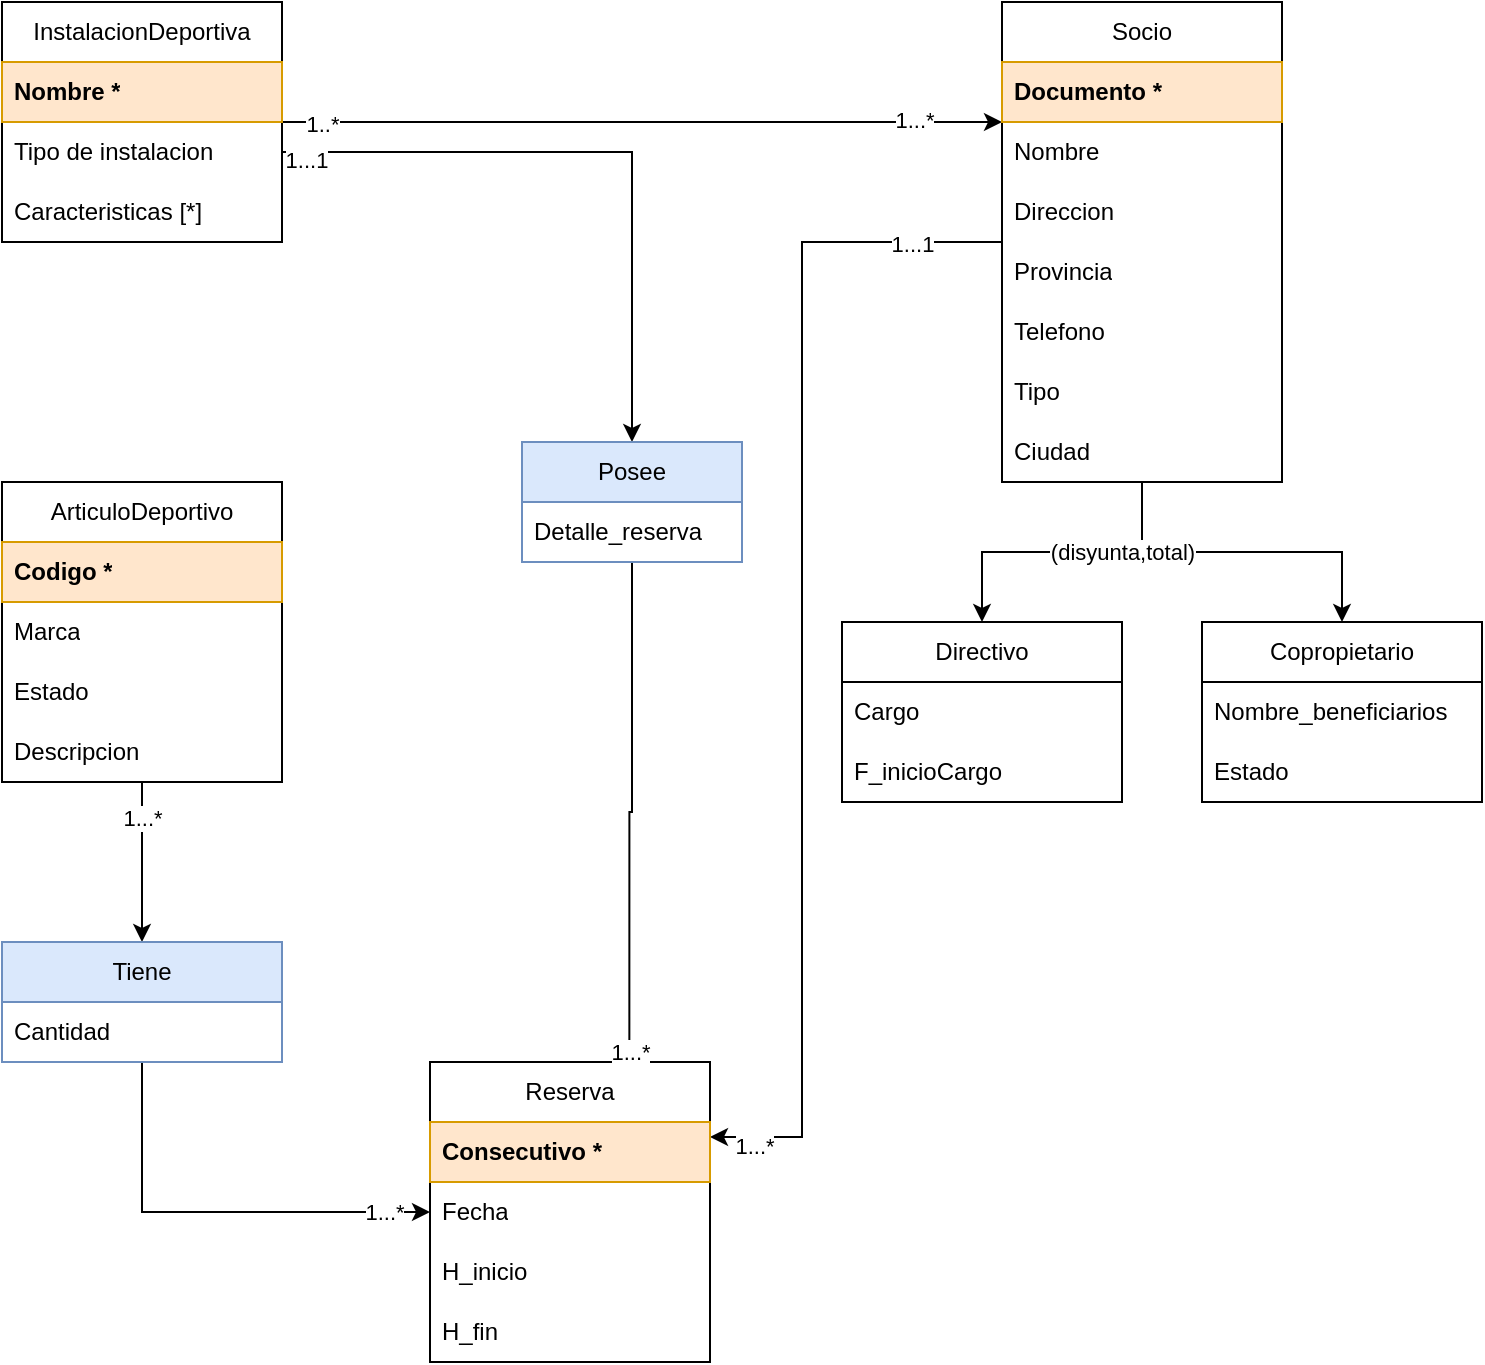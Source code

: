 <mxfile version="21.7.2" type="github">
  <diagram name="Página-1" id="1KBDBjyfihgoMntIa7lL">
    <mxGraphModel dx="348" dy="658" grid="1" gridSize="10" guides="1" tooltips="1" connect="1" arrows="1" fold="1" page="1" pageScale="1" pageWidth="827" pageHeight="1169" math="0" shadow="0">
      <root>
        <mxCell id="0" />
        <mxCell id="1" parent="0" />
        <mxCell id="Hg5Etxp4bnG95L5IKdfi-33" style="edgeStyle=orthogonalEdgeStyle;rounded=0;orthogonalLoop=1;jettySize=auto;html=1;entryX=0;entryY=0.25;entryDx=0;entryDy=0;" edge="1" parent="1" source="Hg5Etxp4bnG95L5IKdfi-1" target="Hg5Etxp4bnG95L5IKdfi-5">
          <mxGeometry relative="1" as="geometry" />
        </mxCell>
        <mxCell id="Hg5Etxp4bnG95L5IKdfi-34" value="1..*" style="edgeLabel;html=1;align=center;verticalAlign=middle;resizable=0;points=[];" vertex="1" connectable="0" parent="Hg5Etxp4bnG95L5IKdfi-33">
          <mxGeometry x="-0.888" y="-1" relative="1" as="geometry">
            <mxPoint as="offset" />
          </mxGeometry>
        </mxCell>
        <mxCell id="Hg5Etxp4bnG95L5IKdfi-35" value="1...*" style="edgeLabel;html=1;align=center;verticalAlign=middle;resizable=0;points=[];" vertex="1" connectable="0" parent="Hg5Etxp4bnG95L5IKdfi-33">
          <mxGeometry x="0.756" y="1" relative="1" as="geometry">
            <mxPoint as="offset" />
          </mxGeometry>
        </mxCell>
        <mxCell id="Hg5Etxp4bnG95L5IKdfi-1" value="InstalacionDeportiva" style="swimlane;fontStyle=0;childLayout=stackLayout;horizontal=1;startSize=30;horizontalStack=0;resizeParent=1;resizeParentMax=0;resizeLast=0;collapsible=1;marginBottom=0;whiteSpace=wrap;html=1;" vertex="1" parent="1">
          <mxGeometry x="60" y="70" width="140" height="120" as="geometry" />
        </mxCell>
        <mxCell id="Hg5Etxp4bnG95L5IKdfi-2" value="Nombre *" style="text;strokeColor=#d79b00;fillColor=#ffe6cc;align=left;verticalAlign=middle;spacingLeft=4;spacingRight=4;overflow=hidden;points=[[0,0.5],[1,0.5]];portConstraint=eastwest;rotatable=0;whiteSpace=wrap;html=1;fontStyle=1" vertex="1" parent="Hg5Etxp4bnG95L5IKdfi-1">
          <mxGeometry y="30" width="140" height="30" as="geometry" />
        </mxCell>
        <mxCell id="Hg5Etxp4bnG95L5IKdfi-3" value="Tipo de instalacion" style="text;strokeColor=none;fillColor=none;align=left;verticalAlign=middle;spacingLeft=4;spacingRight=4;overflow=hidden;points=[[0,0.5],[1,0.5]];portConstraint=eastwest;rotatable=0;whiteSpace=wrap;html=1;" vertex="1" parent="Hg5Etxp4bnG95L5IKdfi-1">
          <mxGeometry y="60" width="140" height="30" as="geometry" />
        </mxCell>
        <mxCell id="Hg5Etxp4bnG95L5IKdfi-4" value="Caracteristicas [*]" style="text;strokeColor=none;fillColor=none;align=left;verticalAlign=middle;spacingLeft=4;spacingRight=4;overflow=hidden;points=[[0,0.5],[1,0.5]];portConstraint=eastwest;rotatable=0;whiteSpace=wrap;html=1;" vertex="1" parent="Hg5Etxp4bnG95L5IKdfi-1">
          <mxGeometry y="90" width="140" height="30" as="geometry" />
        </mxCell>
        <mxCell id="Hg5Etxp4bnG95L5IKdfi-20" style="edgeStyle=orthogonalEdgeStyle;rounded=0;orthogonalLoop=1;jettySize=auto;html=1;entryX=0.5;entryY=0;entryDx=0;entryDy=0;" edge="1" parent="1" source="Hg5Etxp4bnG95L5IKdfi-5" target="Hg5Etxp4bnG95L5IKdfi-13">
          <mxGeometry relative="1" as="geometry" />
        </mxCell>
        <mxCell id="Hg5Etxp4bnG95L5IKdfi-21" value="(disyunta,total)" style="edgeStyle=orthogonalEdgeStyle;rounded=0;orthogonalLoop=1;jettySize=auto;html=1;" edge="1" parent="1" source="Hg5Etxp4bnG95L5IKdfi-5" target="Hg5Etxp4bnG95L5IKdfi-17">
          <mxGeometry x="-0.588" y="-10" relative="1" as="geometry">
            <mxPoint x="-10" y="-10" as="offset" />
          </mxGeometry>
        </mxCell>
        <mxCell id="Hg5Etxp4bnG95L5IKdfi-46" style="edgeStyle=orthogonalEdgeStyle;rounded=0;orthogonalLoop=1;jettySize=auto;html=1;entryX=1;entryY=0.25;entryDx=0;entryDy=0;" edge="1" parent="1" source="Hg5Etxp4bnG95L5IKdfi-5" target="Hg5Etxp4bnG95L5IKdfi-28">
          <mxGeometry relative="1" as="geometry">
            <Array as="points">
              <mxPoint x="460" y="190" />
              <mxPoint x="460" y="638" />
            </Array>
          </mxGeometry>
        </mxCell>
        <mxCell id="Hg5Etxp4bnG95L5IKdfi-47" value="1...*" style="edgeLabel;html=1;align=center;verticalAlign=middle;resizable=0;points=[];" vertex="1" connectable="0" parent="Hg5Etxp4bnG95L5IKdfi-46">
          <mxGeometry x="0.926" y="4" relative="1" as="geometry">
            <mxPoint as="offset" />
          </mxGeometry>
        </mxCell>
        <mxCell id="Hg5Etxp4bnG95L5IKdfi-48" value="1...1" style="edgeLabel;html=1;align=center;verticalAlign=middle;resizable=0;points=[];" vertex="1" connectable="0" parent="Hg5Etxp4bnG95L5IKdfi-46">
          <mxGeometry x="-0.847" y="1" relative="1" as="geometry">
            <mxPoint as="offset" />
          </mxGeometry>
        </mxCell>
        <mxCell id="Hg5Etxp4bnG95L5IKdfi-5" value="Socio" style="swimlane;fontStyle=0;childLayout=stackLayout;horizontal=1;startSize=30;horizontalStack=0;resizeParent=1;resizeParentMax=0;resizeLast=0;collapsible=1;marginBottom=0;whiteSpace=wrap;html=1;" vertex="1" parent="1">
          <mxGeometry x="560" y="70" width="140" height="240" as="geometry" />
        </mxCell>
        <mxCell id="Hg5Etxp4bnG95L5IKdfi-6" value="Documento *" style="text;strokeColor=#d79b00;fillColor=#ffe6cc;align=left;verticalAlign=middle;spacingLeft=4;spacingRight=4;overflow=hidden;points=[[0,0.5],[1,0.5]];portConstraint=eastwest;rotatable=0;whiteSpace=wrap;html=1;fontStyle=1" vertex="1" parent="Hg5Etxp4bnG95L5IKdfi-5">
          <mxGeometry y="30" width="140" height="30" as="geometry" />
        </mxCell>
        <mxCell id="Hg5Etxp4bnG95L5IKdfi-7" value="Nombre" style="text;strokeColor=none;fillColor=none;align=left;verticalAlign=middle;spacingLeft=4;spacingRight=4;overflow=hidden;points=[[0,0.5],[1,0.5]];portConstraint=eastwest;rotatable=0;whiteSpace=wrap;html=1;" vertex="1" parent="Hg5Etxp4bnG95L5IKdfi-5">
          <mxGeometry y="60" width="140" height="30" as="geometry" />
        </mxCell>
        <mxCell id="Hg5Etxp4bnG95L5IKdfi-8" value="Direccion" style="text;strokeColor=none;fillColor=none;align=left;verticalAlign=middle;spacingLeft=4;spacingRight=4;overflow=hidden;points=[[0,0.5],[1,0.5]];portConstraint=eastwest;rotatable=0;whiteSpace=wrap;html=1;" vertex="1" parent="Hg5Etxp4bnG95L5IKdfi-5">
          <mxGeometry y="90" width="140" height="30" as="geometry" />
        </mxCell>
        <mxCell id="Hg5Etxp4bnG95L5IKdfi-10" value="Provincia" style="text;strokeColor=none;fillColor=none;align=left;verticalAlign=middle;spacingLeft=4;spacingRight=4;overflow=hidden;points=[[0,0.5],[1,0.5]];portConstraint=eastwest;rotatable=0;whiteSpace=wrap;html=1;" vertex="1" parent="Hg5Etxp4bnG95L5IKdfi-5">
          <mxGeometry y="120" width="140" height="30" as="geometry" />
        </mxCell>
        <mxCell id="Hg5Etxp4bnG95L5IKdfi-11" value="Telefono" style="text;strokeColor=none;fillColor=none;align=left;verticalAlign=middle;spacingLeft=4;spacingRight=4;overflow=hidden;points=[[0,0.5],[1,0.5]];portConstraint=eastwest;rotatable=0;whiteSpace=wrap;html=1;" vertex="1" parent="Hg5Etxp4bnG95L5IKdfi-5">
          <mxGeometry y="150" width="140" height="30" as="geometry" />
        </mxCell>
        <mxCell id="Hg5Etxp4bnG95L5IKdfi-12" value="Tipo" style="text;strokeColor=none;fillColor=none;align=left;verticalAlign=middle;spacingLeft=4;spacingRight=4;overflow=hidden;points=[[0,0.5],[1,0.5]];portConstraint=eastwest;rotatable=0;whiteSpace=wrap;html=1;" vertex="1" parent="Hg5Etxp4bnG95L5IKdfi-5">
          <mxGeometry y="180" width="140" height="30" as="geometry" />
        </mxCell>
        <mxCell id="Hg5Etxp4bnG95L5IKdfi-9" value="Ciudad" style="text;strokeColor=none;fillColor=none;align=left;verticalAlign=middle;spacingLeft=4;spacingRight=4;overflow=hidden;points=[[0,0.5],[1,0.5]];portConstraint=eastwest;rotatable=0;whiteSpace=wrap;html=1;" vertex="1" parent="Hg5Etxp4bnG95L5IKdfi-5">
          <mxGeometry y="210" width="140" height="30" as="geometry" />
        </mxCell>
        <mxCell id="Hg5Etxp4bnG95L5IKdfi-13" value="Directivo" style="swimlane;fontStyle=0;childLayout=stackLayout;horizontal=1;startSize=30;horizontalStack=0;resizeParent=1;resizeParentMax=0;resizeLast=0;collapsible=1;marginBottom=0;whiteSpace=wrap;html=1;" vertex="1" parent="1">
          <mxGeometry x="480" y="380" width="140" height="90" as="geometry" />
        </mxCell>
        <mxCell id="Hg5Etxp4bnG95L5IKdfi-14" value="Cargo" style="text;strokeColor=none;fillColor=none;align=left;verticalAlign=middle;spacingLeft=4;spacingRight=4;overflow=hidden;points=[[0,0.5],[1,0.5]];portConstraint=eastwest;rotatable=0;whiteSpace=wrap;html=1;" vertex="1" parent="Hg5Etxp4bnG95L5IKdfi-13">
          <mxGeometry y="30" width="140" height="30" as="geometry" />
        </mxCell>
        <mxCell id="Hg5Etxp4bnG95L5IKdfi-15" value="F_inicioCargo" style="text;strokeColor=none;fillColor=none;align=left;verticalAlign=middle;spacingLeft=4;spacingRight=4;overflow=hidden;points=[[0,0.5],[1,0.5]];portConstraint=eastwest;rotatable=0;whiteSpace=wrap;html=1;" vertex="1" parent="Hg5Etxp4bnG95L5IKdfi-13">
          <mxGeometry y="60" width="140" height="30" as="geometry" />
        </mxCell>
        <mxCell id="Hg5Etxp4bnG95L5IKdfi-17" value="Copropietario" style="swimlane;fontStyle=0;childLayout=stackLayout;horizontal=1;startSize=30;horizontalStack=0;resizeParent=1;resizeParentMax=0;resizeLast=0;collapsible=1;marginBottom=0;whiteSpace=wrap;html=1;" vertex="1" parent="1">
          <mxGeometry x="660" y="380" width="140" height="90" as="geometry" />
        </mxCell>
        <mxCell id="Hg5Etxp4bnG95L5IKdfi-18" value="Nombre_beneficiarios" style="text;strokeColor=none;fillColor=none;align=left;verticalAlign=middle;spacingLeft=4;spacingRight=4;overflow=hidden;points=[[0,0.5],[1,0.5]];portConstraint=eastwest;rotatable=0;whiteSpace=wrap;html=1;" vertex="1" parent="Hg5Etxp4bnG95L5IKdfi-17">
          <mxGeometry y="30" width="140" height="30" as="geometry" />
        </mxCell>
        <mxCell id="Hg5Etxp4bnG95L5IKdfi-19" value="Estado" style="text;strokeColor=none;fillColor=none;align=left;verticalAlign=middle;spacingLeft=4;spacingRight=4;overflow=hidden;points=[[0,0.5],[1,0.5]];portConstraint=eastwest;rotatable=0;whiteSpace=wrap;html=1;" vertex="1" parent="Hg5Etxp4bnG95L5IKdfi-17">
          <mxGeometry y="60" width="140" height="30" as="geometry" />
        </mxCell>
        <mxCell id="Hg5Etxp4bnG95L5IKdfi-53" style="edgeStyle=orthogonalEdgeStyle;rounded=0;orthogonalLoop=1;jettySize=auto;html=1;" edge="1" parent="1" source="Hg5Etxp4bnG95L5IKdfi-23" target="Hg5Etxp4bnG95L5IKdfi-49">
          <mxGeometry relative="1" as="geometry" />
        </mxCell>
        <mxCell id="Hg5Etxp4bnG95L5IKdfi-56" value="1...*" style="edgeLabel;html=1;align=center;verticalAlign=middle;resizable=0;points=[];" vertex="1" connectable="0" parent="Hg5Etxp4bnG95L5IKdfi-53">
          <mxGeometry x="-0.554" relative="1" as="geometry">
            <mxPoint as="offset" />
          </mxGeometry>
        </mxCell>
        <mxCell id="Hg5Etxp4bnG95L5IKdfi-23" value="ArticuloDeportivo" style="swimlane;fontStyle=0;childLayout=stackLayout;horizontal=1;startSize=30;horizontalStack=0;resizeParent=1;resizeParentMax=0;resizeLast=0;collapsible=1;marginBottom=0;whiteSpace=wrap;html=1;" vertex="1" parent="1">
          <mxGeometry x="60" y="310" width="140" height="150" as="geometry" />
        </mxCell>
        <mxCell id="Hg5Etxp4bnG95L5IKdfi-24" value="&lt;b&gt;Codigo *&lt;/b&gt;" style="text;strokeColor=#d79b00;fillColor=#ffe6cc;align=left;verticalAlign=middle;spacingLeft=4;spacingRight=4;overflow=hidden;points=[[0,0.5],[1,0.5]];portConstraint=eastwest;rotatable=0;whiteSpace=wrap;html=1;" vertex="1" parent="Hg5Etxp4bnG95L5IKdfi-23">
          <mxGeometry y="30" width="140" height="30" as="geometry" />
        </mxCell>
        <mxCell id="Hg5Etxp4bnG95L5IKdfi-25" value="Marca" style="text;strokeColor=none;fillColor=none;align=left;verticalAlign=middle;spacingLeft=4;spacingRight=4;overflow=hidden;points=[[0,0.5],[1,0.5]];portConstraint=eastwest;rotatable=0;whiteSpace=wrap;html=1;" vertex="1" parent="Hg5Etxp4bnG95L5IKdfi-23">
          <mxGeometry y="60" width="140" height="30" as="geometry" />
        </mxCell>
        <mxCell id="Hg5Etxp4bnG95L5IKdfi-26" value="Estado" style="text;strokeColor=none;fillColor=none;align=left;verticalAlign=middle;spacingLeft=4;spacingRight=4;overflow=hidden;points=[[0,0.5],[1,0.5]];portConstraint=eastwest;rotatable=0;whiteSpace=wrap;html=1;" vertex="1" parent="Hg5Etxp4bnG95L5IKdfi-23">
          <mxGeometry y="90" width="140" height="30" as="geometry" />
        </mxCell>
        <mxCell id="Hg5Etxp4bnG95L5IKdfi-27" value="Descripcion" style="text;strokeColor=none;fillColor=none;align=left;verticalAlign=middle;spacingLeft=4;spacingRight=4;overflow=hidden;points=[[0,0.5],[1,0.5]];portConstraint=eastwest;rotatable=0;whiteSpace=wrap;html=1;" vertex="1" parent="Hg5Etxp4bnG95L5IKdfi-23">
          <mxGeometry y="120" width="140" height="30" as="geometry" />
        </mxCell>
        <mxCell id="Hg5Etxp4bnG95L5IKdfi-28" value="Reserva" style="swimlane;fontStyle=0;childLayout=stackLayout;horizontal=1;startSize=30;horizontalStack=0;resizeParent=1;resizeParentMax=0;resizeLast=0;collapsible=1;marginBottom=0;whiteSpace=wrap;html=1;" vertex="1" parent="1">
          <mxGeometry x="274" y="600" width="140" height="150" as="geometry" />
        </mxCell>
        <mxCell id="Hg5Etxp4bnG95L5IKdfi-29" value="&lt;b&gt;Consecutivo *&lt;/b&gt;" style="text;strokeColor=#d79b00;fillColor=#ffe6cc;align=left;verticalAlign=middle;spacingLeft=4;spacingRight=4;overflow=hidden;points=[[0,0.5],[1,0.5]];portConstraint=eastwest;rotatable=0;whiteSpace=wrap;html=1;" vertex="1" parent="Hg5Etxp4bnG95L5IKdfi-28">
          <mxGeometry y="30" width="140" height="30" as="geometry" />
        </mxCell>
        <mxCell id="Hg5Etxp4bnG95L5IKdfi-30" value="Fecha" style="text;strokeColor=none;fillColor=none;align=left;verticalAlign=middle;spacingLeft=4;spacingRight=4;overflow=hidden;points=[[0,0.5],[1,0.5]];portConstraint=eastwest;rotatable=0;whiteSpace=wrap;html=1;" vertex="1" parent="Hg5Etxp4bnG95L5IKdfi-28">
          <mxGeometry y="60" width="140" height="30" as="geometry" />
        </mxCell>
        <mxCell id="Hg5Etxp4bnG95L5IKdfi-31" value="H_inicio" style="text;strokeColor=none;fillColor=none;align=left;verticalAlign=middle;spacingLeft=4;spacingRight=4;overflow=hidden;points=[[0,0.5],[1,0.5]];portConstraint=eastwest;rotatable=0;whiteSpace=wrap;html=1;" vertex="1" parent="Hg5Etxp4bnG95L5IKdfi-28">
          <mxGeometry y="90" width="140" height="30" as="geometry" />
        </mxCell>
        <mxCell id="Hg5Etxp4bnG95L5IKdfi-32" value="H_fin" style="text;strokeColor=none;fillColor=none;align=left;verticalAlign=middle;spacingLeft=4;spacingRight=4;overflow=hidden;points=[[0,0.5],[1,0.5]];portConstraint=eastwest;rotatable=0;whiteSpace=wrap;html=1;" vertex="1" parent="Hg5Etxp4bnG95L5IKdfi-28">
          <mxGeometry y="120" width="140" height="30" as="geometry" />
        </mxCell>
        <mxCell id="Hg5Etxp4bnG95L5IKdfi-36" style="edgeStyle=orthogonalEdgeStyle;rounded=0;orthogonalLoop=1;jettySize=auto;html=1;entryX=0.712;entryY=0.013;entryDx=0;entryDy=0;entryPerimeter=0;" edge="1" parent="1" source="Hg5Etxp4bnG95L5IKdfi-39" target="Hg5Etxp4bnG95L5IKdfi-28">
          <mxGeometry relative="1" as="geometry" />
        </mxCell>
        <mxCell id="Hg5Etxp4bnG95L5IKdfi-38" value="1...*" style="edgeLabel;html=1;align=center;verticalAlign=middle;resizable=0;points=[];" vertex="1" connectable="0" parent="Hg5Etxp4bnG95L5IKdfi-36">
          <mxGeometry x="0.941" relative="1" as="geometry">
            <mxPoint as="offset" />
          </mxGeometry>
        </mxCell>
        <mxCell id="Hg5Etxp4bnG95L5IKdfi-43" value="" style="edgeStyle=orthogonalEdgeStyle;rounded=0;orthogonalLoop=1;jettySize=auto;html=1;entryX=0.5;entryY=0;entryDx=0;entryDy=0;" edge="1" parent="1" source="Hg5Etxp4bnG95L5IKdfi-3" target="Hg5Etxp4bnG95L5IKdfi-39">
          <mxGeometry relative="1" as="geometry">
            <mxPoint x="200" y="145" as="sourcePoint" />
            <mxPoint x="374" y="592" as="targetPoint" />
          </mxGeometry>
        </mxCell>
        <mxCell id="Hg5Etxp4bnG95L5IKdfi-44" value="1...1" style="edgeLabel;html=1;align=center;verticalAlign=middle;resizable=0;points=[];" vertex="1" connectable="0" parent="Hg5Etxp4bnG95L5IKdfi-43">
          <mxGeometry x="-0.929" y="-4" relative="1" as="geometry">
            <mxPoint as="offset" />
          </mxGeometry>
        </mxCell>
        <mxCell id="Hg5Etxp4bnG95L5IKdfi-39" value="Posee" style="swimlane;fontStyle=0;childLayout=stackLayout;horizontal=1;startSize=30;horizontalStack=0;resizeParent=1;resizeParentMax=0;resizeLast=0;collapsible=1;marginBottom=0;whiteSpace=wrap;html=1;fillColor=#dae8fc;strokeColor=#6c8ebf;" vertex="1" parent="1">
          <mxGeometry x="320" y="290" width="110" height="60" as="geometry" />
        </mxCell>
        <mxCell id="Hg5Etxp4bnG95L5IKdfi-40" value="Detalle_reserva" style="text;strokeColor=none;fillColor=none;align=left;verticalAlign=middle;spacingLeft=4;spacingRight=4;overflow=hidden;points=[[0,0.5],[1,0.5]];portConstraint=eastwest;rotatable=0;whiteSpace=wrap;html=1;" vertex="1" parent="Hg5Etxp4bnG95L5IKdfi-39">
          <mxGeometry y="30" width="110" height="30" as="geometry" />
        </mxCell>
        <mxCell id="Hg5Etxp4bnG95L5IKdfi-55" style="edgeStyle=orthogonalEdgeStyle;rounded=0;orthogonalLoop=1;jettySize=auto;html=1;entryX=0;entryY=0.5;entryDx=0;entryDy=0;" edge="1" parent="1" source="Hg5Etxp4bnG95L5IKdfi-49" target="Hg5Etxp4bnG95L5IKdfi-30">
          <mxGeometry relative="1" as="geometry" />
        </mxCell>
        <mxCell id="Hg5Etxp4bnG95L5IKdfi-57" value="1...*" style="edgeLabel;html=1;align=center;verticalAlign=middle;resizable=0;points=[];" vertex="1" connectable="0" parent="Hg5Etxp4bnG95L5IKdfi-55">
          <mxGeometry x="0.83" y="-2" relative="1" as="geometry">
            <mxPoint x="-5" y="-2" as="offset" />
          </mxGeometry>
        </mxCell>
        <mxCell id="Hg5Etxp4bnG95L5IKdfi-49" value="Tiene" style="swimlane;fontStyle=0;childLayout=stackLayout;horizontal=1;startSize=30;horizontalStack=0;resizeParent=1;resizeParentMax=0;resizeLast=0;collapsible=1;marginBottom=0;whiteSpace=wrap;html=1;fillColor=#dae8fc;strokeColor=#6c8ebf;" vertex="1" parent="1">
          <mxGeometry x="60" y="540" width="140" height="60" as="geometry" />
        </mxCell>
        <mxCell id="Hg5Etxp4bnG95L5IKdfi-50" value="Cantidad" style="text;strokeColor=none;fillColor=none;align=left;verticalAlign=middle;spacingLeft=4;spacingRight=4;overflow=hidden;points=[[0,0.5],[1,0.5]];portConstraint=eastwest;rotatable=0;whiteSpace=wrap;html=1;" vertex="1" parent="Hg5Etxp4bnG95L5IKdfi-49">
          <mxGeometry y="30" width="140" height="30" as="geometry" />
        </mxCell>
      </root>
    </mxGraphModel>
  </diagram>
</mxfile>
